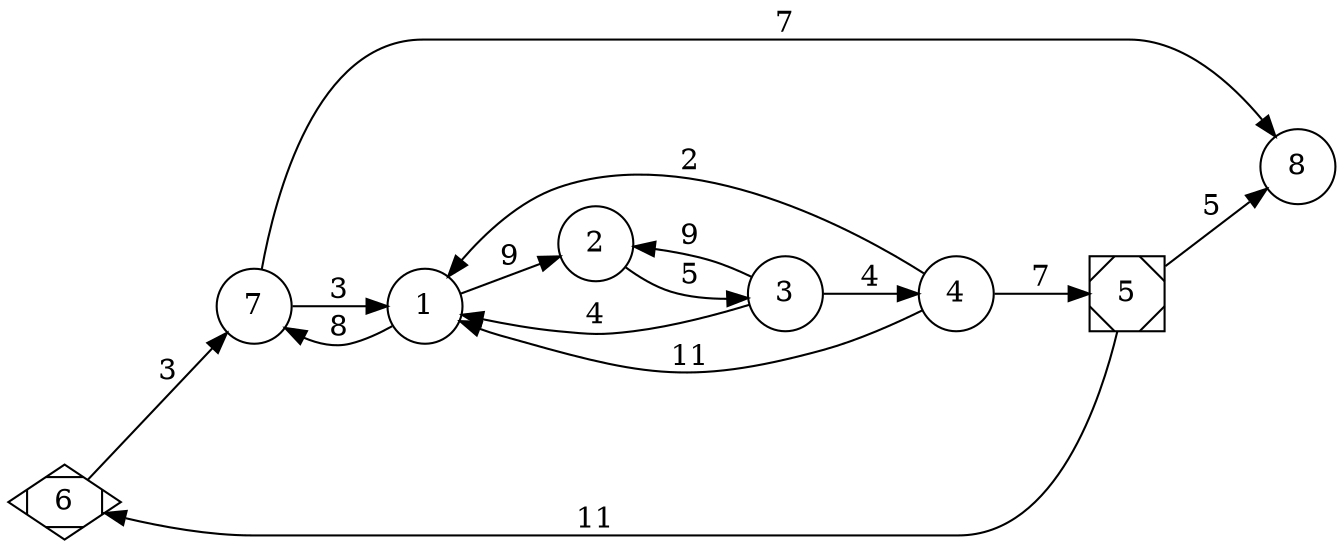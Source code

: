 digraph path_graph {
 	rankdir=LR; 
	node [shape = circle];
	6 [shape=Mdiamond];
	5 [shape=Msquare];	1 -> 2 [ label = "9" ];
	2 -> 3 [ label = "5" ];
	3 -> 4 [ label = "4" ];
	4 -> 5 [ label = "7" ];
	5 -> 6 [ label = "11" ];
	6 -> 7 [ label = "3" ];
	7 -> 8 [ label = "7" ];
	4 -> 1 [ label = "11" ];
	1 -> 7 [ label = "8" ];
	7 -> 1 [ label = "3" ];
	5 -> 8 [ label = "5" ];
	3 -> 1 [ label = "4" ];
	3 -> 2 [ label = "9" ];
	4 -> 1 [ label = "2" ];
}